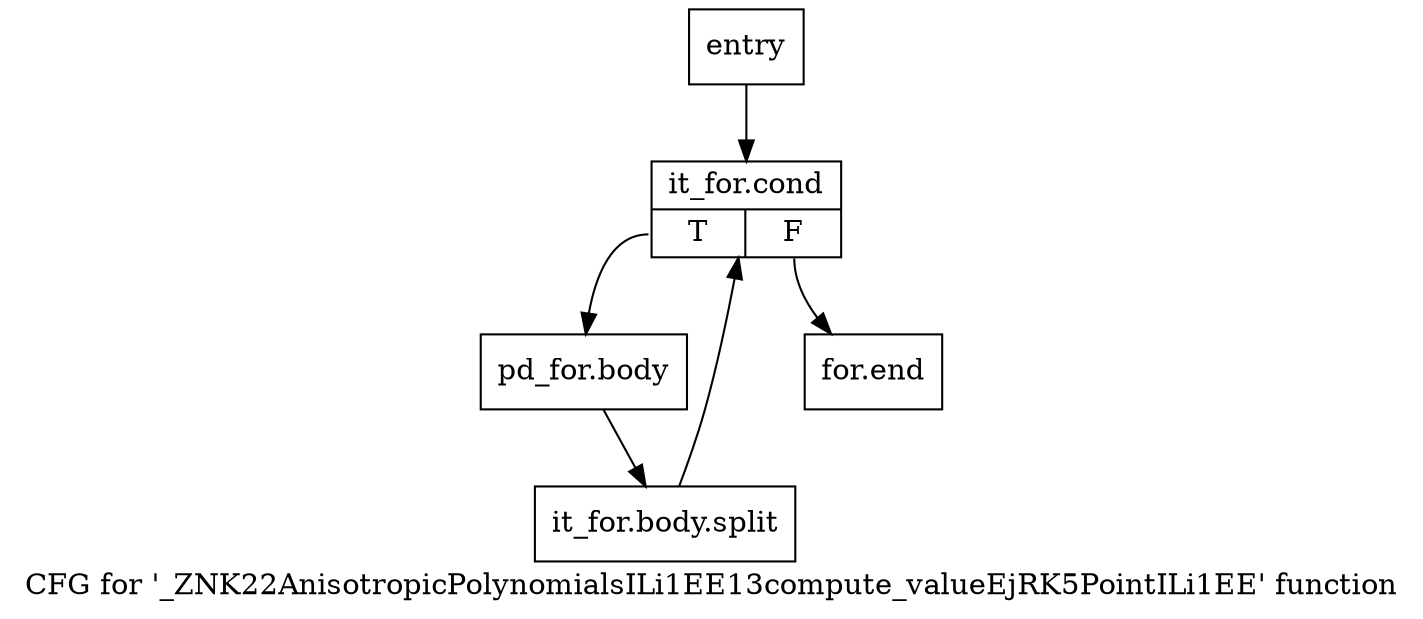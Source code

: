 digraph "CFG for '_ZNK22AnisotropicPolynomialsILi1EE13compute_valueEjRK5PointILi1EE' function" {
	label="CFG for '_ZNK22AnisotropicPolynomialsILi1EE13compute_valueEjRK5PointILi1EE' function";

	Node0x770d2b0 [shape=record,label="{entry}"];
	Node0x770d2b0 -> Node0x770d300;
	Node0x770d300 [shape=record,label="{it_for.cond|{<s0>T|<s1>F}}"];
	Node0x770d300:s0 -> Node0x770d350;
	Node0x770d300:s1 -> Node0x770d3a0;
	Node0x770d350 [shape=record,label="{pd_for.body}"];
	Node0x770d350 -> Node0xb381330;
	Node0xb381330 [shape=record,label="{it_for.body.split}"];
	Node0xb381330 -> Node0x770d300;
	Node0x770d3a0 [shape=record,label="{for.end}"];
}
